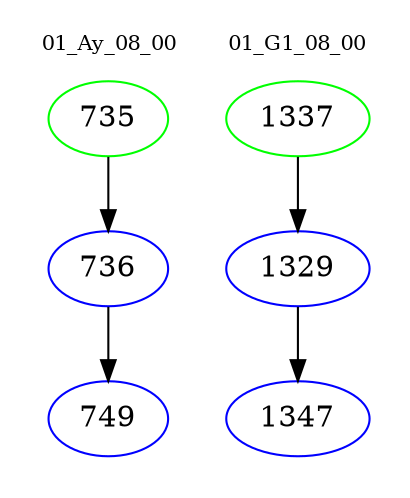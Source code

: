 digraph{
subgraph cluster_0 {
color = white
label = "01_Ay_08_00";
fontsize=10;
T0_735 [label="735", color="green"]
T0_735 -> T0_736 [color="black"]
T0_736 [label="736", color="blue"]
T0_736 -> T0_749 [color="black"]
T0_749 [label="749", color="blue"]
}
subgraph cluster_1 {
color = white
label = "01_G1_08_00";
fontsize=10;
T1_1337 [label="1337", color="green"]
T1_1337 -> T1_1329 [color="black"]
T1_1329 [label="1329", color="blue"]
T1_1329 -> T1_1347 [color="black"]
T1_1347 [label="1347", color="blue"]
}
}
